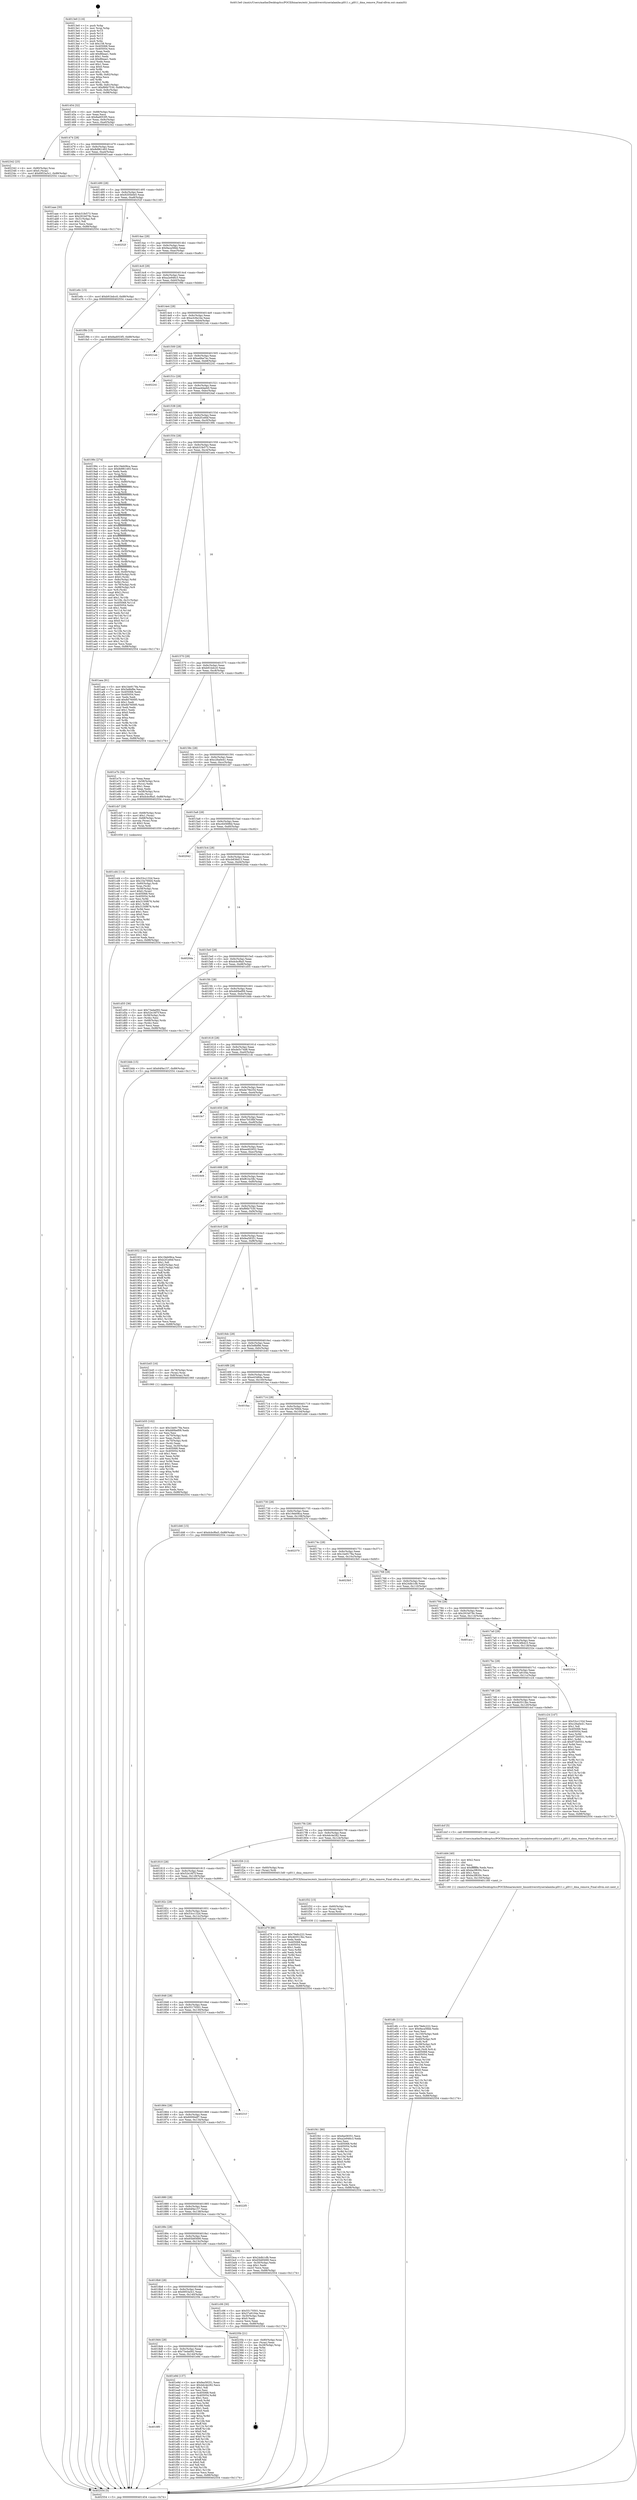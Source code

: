 digraph "0x4013e0" {
  label = "0x4013e0 (/mnt/c/Users/mathe/Desktop/tcc/POCII/binaries/extr_linuxdriversttyserialamba-pl011.c_pl011_dma_remove_Final-ollvm.out::main(0))"
  labelloc = "t"
  node[shape=record]

  Entry [label="",width=0.3,height=0.3,shape=circle,fillcolor=black,style=filled]
  "0x401454" [label="{
     0x401454 [32]\l
     | [instrs]\l
     &nbsp;&nbsp;0x401454 \<+6\>: mov -0x88(%rbp),%eax\l
     &nbsp;&nbsp;0x40145a \<+2\>: mov %eax,%ecx\l
     &nbsp;&nbsp;0x40145c \<+6\>: sub $0x8ad053f5,%ecx\l
     &nbsp;&nbsp;0x401462 \<+6\>: mov %eax,-0x9c(%rbp)\l
     &nbsp;&nbsp;0x401468 \<+6\>: mov %ecx,-0xa0(%rbp)\l
     &nbsp;&nbsp;0x40146e \<+6\>: je 0000000000402342 \<main+0xf62\>\l
  }"]
  "0x402342" [label="{
     0x402342 [25]\l
     | [instrs]\l
     &nbsp;&nbsp;0x402342 \<+4\>: mov -0x80(%rbp),%rax\l
     &nbsp;&nbsp;0x402346 \<+6\>: movl $0x0,(%rax)\l
     &nbsp;&nbsp;0x40234c \<+10\>: movl $0x6953a3c1,-0x88(%rbp)\l
     &nbsp;&nbsp;0x402356 \<+5\>: jmp 0000000000402554 \<main+0x1174\>\l
  }"]
  "0x401474" [label="{
     0x401474 [28]\l
     | [instrs]\l
     &nbsp;&nbsp;0x401474 \<+5\>: jmp 0000000000401479 \<main+0x99\>\l
     &nbsp;&nbsp;0x401479 \<+6\>: mov -0x9c(%rbp),%eax\l
     &nbsp;&nbsp;0x40147f \<+5\>: sub $0x8d961493,%eax\l
     &nbsp;&nbsp;0x401484 \<+6\>: mov %eax,-0xa4(%rbp)\l
     &nbsp;&nbsp;0x40148a \<+6\>: je 0000000000401aae \<main+0x6ce\>\l
  }"]
  Exit [label="",width=0.3,height=0.3,shape=circle,fillcolor=black,style=filled,peripheries=2]
  "0x401aae" [label="{
     0x401aae [30]\l
     | [instrs]\l
     &nbsp;&nbsp;0x401aae \<+5\>: mov $0xb31fe573,%eax\l
     &nbsp;&nbsp;0x401ab3 \<+5\>: mov $0x291b078c,%ecx\l
     &nbsp;&nbsp;0x401ab8 \<+3\>: mov -0x31(%rbp),%dl\l
     &nbsp;&nbsp;0x401abb \<+3\>: test $0x1,%dl\l
     &nbsp;&nbsp;0x401abe \<+3\>: cmovne %ecx,%eax\l
     &nbsp;&nbsp;0x401ac1 \<+6\>: mov %eax,-0x88(%rbp)\l
     &nbsp;&nbsp;0x401ac7 \<+5\>: jmp 0000000000402554 \<main+0x1174\>\l
  }"]
  "0x401490" [label="{
     0x401490 [28]\l
     | [instrs]\l
     &nbsp;&nbsp;0x401490 \<+5\>: jmp 0000000000401495 \<main+0xb5\>\l
     &nbsp;&nbsp;0x401495 \<+6\>: mov -0x9c(%rbp),%eax\l
     &nbsp;&nbsp;0x40149b \<+5\>: sub $0x9205b0e5,%eax\l
     &nbsp;&nbsp;0x4014a0 \<+6\>: mov %eax,-0xa8(%rbp)\l
     &nbsp;&nbsp;0x4014a6 \<+6\>: je 000000000040252f \<main+0x114f\>\l
  }"]
  "0x401f41" [label="{
     0x401f41 [90]\l
     | [instrs]\l
     &nbsp;&nbsp;0x401f41 \<+5\>: mov $0xfea58351,%ecx\l
     &nbsp;&nbsp;0x401f46 \<+5\>: mov $0xa2e946c3,%edx\l
     &nbsp;&nbsp;0x401f4b \<+2\>: xor %esi,%esi\l
     &nbsp;&nbsp;0x401f4d \<+8\>: mov 0x405068,%r8d\l
     &nbsp;&nbsp;0x401f55 \<+8\>: mov 0x405054,%r9d\l
     &nbsp;&nbsp;0x401f5d \<+3\>: sub $0x1,%esi\l
     &nbsp;&nbsp;0x401f60 \<+3\>: mov %r8d,%r10d\l
     &nbsp;&nbsp;0x401f63 \<+3\>: add %esi,%r10d\l
     &nbsp;&nbsp;0x401f66 \<+4\>: imul %r10d,%r8d\l
     &nbsp;&nbsp;0x401f6a \<+4\>: and $0x1,%r8d\l
     &nbsp;&nbsp;0x401f6e \<+4\>: cmp $0x0,%r8d\l
     &nbsp;&nbsp;0x401f72 \<+4\>: sete %r11b\l
     &nbsp;&nbsp;0x401f76 \<+4\>: cmp $0xa,%r9d\l
     &nbsp;&nbsp;0x401f7a \<+3\>: setl %bl\l
     &nbsp;&nbsp;0x401f7d \<+3\>: mov %r11b,%r14b\l
     &nbsp;&nbsp;0x401f80 \<+3\>: and %bl,%r14b\l
     &nbsp;&nbsp;0x401f83 \<+3\>: xor %bl,%r11b\l
     &nbsp;&nbsp;0x401f86 \<+3\>: or %r11b,%r14b\l
     &nbsp;&nbsp;0x401f89 \<+4\>: test $0x1,%r14b\l
     &nbsp;&nbsp;0x401f8d \<+3\>: cmovne %edx,%ecx\l
     &nbsp;&nbsp;0x401f90 \<+6\>: mov %ecx,-0x88(%rbp)\l
     &nbsp;&nbsp;0x401f96 \<+5\>: jmp 0000000000402554 \<main+0x1174\>\l
  }"]
  "0x40252f" [label="{
     0x40252f\l
  }", style=dashed]
  "0x4014ac" [label="{
     0x4014ac [28]\l
     | [instrs]\l
     &nbsp;&nbsp;0x4014ac \<+5\>: jmp 00000000004014b1 \<main+0xd1\>\l
     &nbsp;&nbsp;0x4014b1 \<+6\>: mov -0x9c(%rbp),%eax\l
     &nbsp;&nbsp;0x4014b7 \<+5\>: sub $0x9aca56bb,%eax\l
     &nbsp;&nbsp;0x4014bc \<+6\>: mov %eax,-0xac(%rbp)\l
     &nbsp;&nbsp;0x4014c2 \<+6\>: je 0000000000401e6c \<main+0xa8c\>\l
  }"]
  "0x401f32" [label="{
     0x401f32 [15]\l
     | [instrs]\l
     &nbsp;&nbsp;0x401f32 \<+4\>: mov -0x60(%rbp),%rax\l
     &nbsp;&nbsp;0x401f36 \<+3\>: mov (%rax),%rax\l
     &nbsp;&nbsp;0x401f39 \<+3\>: mov %rax,%rdi\l
     &nbsp;&nbsp;0x401f3c \<+5\>: call 0000000000401030 \<free@plt\>\l
     | [calls]\l
     &nbsp;&nbsp;0x401030 \{1\} (unknown)\l
  }"]
  "0x401e6c" [label="{
     0x401e6c [15]\l
     | [instrs]\l
     &nbsp;&nbsp;0x401e6c \<+10\>: movl $0xb91bdcc0,-0x88(%rbp)\l
     &nbsp;&nbsp;0x401e76 \<+5\>: jmp 0000000000402554 \<main+0x1174\>\l
  }"]
  "0x4014c8" [label="{
     0x4014c8 [28]\l
     | [instrs]\l
     &nbsp;&nbsp;0x4014c8 \<+5\>: jmp 00000000004014cd \<main+0xed\>\l
     &nbsp;&nbsp;0x4014cd \<+6\>: mov -0x9c(%rbp),%eax\l
     &nbsp;&nbsp;0x4014d3 \<+5\>: sub $0xa2e946c3,%eax\l
     &nbsp;&nbsp;0x4014d8 \<+6\>: mov %eax,-0xb0(%rbp)\l
     &nbsp;&nbsp;0x4014de \<+6\>: je 0000000000401f9b \<main+0xbbb\>\l
  }"]
  "0x4018f0" [label="{
     0x4018f0\l
  }", style=dashed]
  "0x401f9b" [label="{
     0x401f9b [15]\l
     | [instrs]\l
     &nbsp;&nbsp;0x401f9b \<+10\>: movl $0x8ad053f5,-0x88(%rbp)\l
     &nbsp;&nbsp;0x401fa5 \<+5\>: jmp 0000000000402554 \<main+0x1174\>\l
  }"]
  "0x4014e4" [label="{
     0x4014e4 [28]\l
     | [instrs]\l
     &nbsp;&nbsp;0x4014e4 \<+5\>: jmp 00000000004014e9 \<main+0x109\>\l
     &nbsp;&nbsp;0x4014e9 \<+6\>: mov -0x9c(%rbp),%eax\l
     &nbsp;&nbsp;0x4014ef \<+5\>: sub $0xa3c9a1be,%eax\l
     &nbsp;&nbsp;0x4014f4 \<+6\>: mov %eax,-0xb4(%rbp)\l
     &nbsp;&nbsp;0x4014fa \<+6\>: je 00000000004021eb \<main+0xe0b\>\l
  }"]
  "0x401e9d" [label="{
     0x401e9d [137]\l
     | [instrs]\l
     &nbsp;&nbsp;0x401e9d \<+5\>: mov $0xfea58351,%eax\l
     &nbsp;&nbsp;0x401ea2 \<+5\>: mov $0x4dc4e282,%ecx\l
     &nbsp;&nbsp;0x401ea7 \<+2\>: mov $0x1,%dl\l
     &nbsp;&nbsp;0x401ea9 \<+2\>: xor %esi,%esi\l
     &nbsp;&nbsp;0x401eab \<+7\>: mov 0x405068,%edi\l
     &nbsp;&nbsp;0x401eb2 \<+8\>: mov 0x405054,%r8d\l
     &nbsp;&nbsp;0x401eba \<+3\>: sub $0x1,%esi\l
     &nbsp;&nbsp;0x401ebd \<+3\>: mov %edi,%r9d\l
     &nbsp;&nbsp;0x401ec0 \<+3\>: add %esi,%r9d\l
     &nbsp;&nbsp;0x401ec3 \<+4\>: imul %r9d,%edi\l
     &nbsp;&nbsp;0x401ec7 \<+3\>: and $0x1,%edi\l
     &nbsp;&nbsp;0x401eca \<+3\>: cmp $0x0,%edi\l
     &nbsp;&nbsp;0x401ecd \<+4\>: sete %r10b\l
     &nbsp;&nbsp;0x401ed1 \<+4\>: cmp $0xa,%r8d\l
     &nbsp;&nbsp;0x401ed5 \<+4\>: setl %r11b\l
     &nbsp;&nbsp;0x401ed9 \<+3\>: mov %r10b,%bl\l
     &nbsp;&nbsp;0x401edc \<+3\>: xor $0xff,%bl\l
     &nbsp;&nbsp;0x401edf \<+3\>: mov %r11b,%r14b\l
     &nbsp;&nbsp;0x401ee2 \<+4\>: xor $0xff,%r14b\l
     &nbsp;&nbsp;0x401ee6 \<+3\>: xor $0x0,%dl\l
     &nbsp;&nbsp;0x401ee9 \<+3\>: mov %bl,%r15b\l
     &nbsp;&nbsp;0x401eec \<+4\>: and $0x0,%r15b\l
     &nbsp;&nbsp;0x401ef0 \<+3\>: and %dl,%r10b\l
     &nbsp;&nbsp;0x401ef3 \<+3\>: mov %r14b,%r12b\l
     &nbsp;&nbsp;0x401ef6 \<+4\>: and $0x0,%r12b\l
     &nbsp;&nbsp;0x401efa \<+3\>: and %dl,%r11b\l
     &nbsp;&nbsp;0x401efd \<+3\>: or %r10b,%r15b\l
     &nbsp;&nbsp;0x401f00 \<+3\>: or %r11b,%r12b\l
     &nbsp;&nbsp;0x401f03 \<+3\>: xor %r12b,%r15b\l
     &nbsp;&nbsp;0x401f06 \<+3\>: or %r14b,%bl\l
     &nbsp;&nbsp;0x401f09 \<+3\>: xor $0xff,%bl\l
     &nbsp;&nbsp;0x401f0c \<+3\>: or $0x0,%dl\l
     &nbsp;&nbsp;0x401f0f \<+2\>: and %dl,%bl\l
     &nbsp;&nbsp;0x401f11 \<+3\>: or %bl,%r15b\l
     &nbsp;&nbsp;0x401f14 \<+4\>: test $0x1,%r15b\l
     &nbsp;&nbsp;0x401f18 \<+3\>: cmovne %ecx,%eax\l
     &nbsp;&nbsp;0x401f1b \<+6\>: mov %eax,-0x88(%rbp)\l
     &nbsp;&nbsp;0x401f21 \<+5\>: jmp 0000000000402554 \<main+0x1174\>\l
  }"]
  "0x4021eb" [label="{
     0x4021eb\l
  }", style=dashed]
  "0x401500" [label="{
     0x401500 [28]\l
     | [instrs]\l
     &nbsp;&nbsp;0x401500 \<+5\>: jmp 0000000000401505 \<main+0x125\>\l
     &nbsp;&nbsp;0x401505 \<+6\>: mov -0x9c(%rbp),%eax\l
     &nbsp;&nbsp;0x40150b \<+5\>: sub $0xa4fee7ec,%eax\l
     &nbsp;&nbsp;0x401510 \<+6\>: mov %eax,-0xb8(%rbp)\l
     &nbsp;&nbsp;0x401516 \<+6\>: je 0000000000402241 \<main+0xe61\>\l
  }"]
  "0x4018d4" [label="{
     0x4018d4 [28]\l
     | [instrs]\l
     &nbsp;&nbsp;0x4018d4 \<+5\>: jmp 00000000004018d9 \<main+0x4f9\>\l
     &nbsp;&nbsp;0x4018d9 \<+6\>: mov -0x9c(%rbp),%eax\l
     &nbsp;&nbsp;0x4018df \<+5\>: sub $0x73eda092,%eax\l
     &nbsp;&nbsp;0x4018e4 \<+6\>: mov %eax,-0x144(%rbp)\l
     &nbsp;&nbsp;0x4018ea \<+6\>: je 0000000000401e9d \<main+0xabd\>\l
  }"]
  "0x402241" [label="{
     0x402241\l
  }", style=dashed]
  "0x40151c" [label="{
     0x40151c [28]\l
     | [instrs]\l
     &nbsp;&nbsp;0x40151c \<+5\>: jmp 0000000000401521 \<main+0x141\>\l
     &nbsp;&nbsp;0x401521 \<+6\>: mov -0x9c(%rbp),%eax\l
     &nbsp;&nbsp;0x401527 \<+5\>: sub $0xaa4daeb0,%eax\l
     &nbsp;&nbsp;0x40152c \<+6\>: mov %eax,-0xbc(%rbp)\l
     &nbsp;&nbsp;0x401532 \<+6\>: je 00000000004024af \<main+0x10cf\>\l
  }"]
  "0x40235b" [label="{
     0x40235b [21]\l
     | [instrs]\l
     &nbsp;&nbsp;0x40235b \<+4\>: mov -0x80(%rbp),%rax\l
     &nbsp;&nbsp;0x40235f \<+2\>: mov (%rax),%eax\l
     &nbsp;&nbsp;0x402361 \<+4\>: lea -0x28(%rbp),%rsp\l
     &nbsp;&nbsp;0x402365 \<+1\>: pop %rbx\l
     &nbsp;&nbsp;0x402366 \<+2\>: pop %r12\l
     &nbsp;&nbsp;0x402368 \<+2\>: pop %r13\l
     &nbsp;&nbsp;0x40236a \<+2\>: pop %r14\l
     &nbsp;&nbsp;0x40236c \<+2\>: pop %r15\l
     &nbsp;&nbsp;0x40236e \<+1\>: pop %rbp\l
     &nbsp;&nbsp;0x40236f \<+1\>: ret\l
  }"]
  "0x4024af" [label="{
     0x4024af\l
  }", style=dashed]
  "0x401538" [label="{
     0x401538 [28]\l
     | [instrs]\l
     &nbsp;&nbsp;0x401538 \<+5\>: jmp 000000000040153d \<main+0x15d\>\l
     &nbsp;&nbsp;0x40153d \<+6\>: mov -0x9c(%rbp),%eax\l
     &nbsp;&nbsp;0x401543 \<+5\>: sub $0xb2f1e84f,%eax\l
     &nbsp;&nbsp;0x401548 \<+6\>: mov %eax,-0xc0(%rbp)\l
     &nbsp;&nbsp;0x40154e \<+6\>: je 000000000040199c \<main+0x5bc\>\l
  }"]
  "0x401dfc" [label="{
     0x401dfc [112]\l
     | [instrs]\l
     &nbsp;&nbsp;0x401dfc \<+5\>: mov $0x79e6c222,%ecx\l
     &nbsp;&nbsp;0x401e01 \<+5\>: mov $0x9aca56bb,%edx\l
     &nbsp;&nbsp;0x401e06 \<+2\>: xor %esi,%esi\l
     &nbsp;&nbsp;0x401e08 \<+6\>: mov -0x150(%rbp),%edi\l
     &nbsp;&nbsp;0x401e0e \<+3\>: imul %eax,%edi\l
     &nbsp;&nbsp;0x401e11 \<+4\>: mov -0x60(%rbp),%r8\l
     &nbsp;&nbsp;0x401e15 \<+3\>: mov (%r8),%r8\l
     &nbsp;&nbsp;0x401e18 \<+4\>: mov -0x58(%rbp),%r9\l
     &nbsp;&nbsp;0x401e1c \<+3\>: movslq (%r9),%r9\l
     &nbsp;&nbsp;0x401e1f \<+4\>: mov %edi,(%r8,%r9,4)\l
     &nbsp;&nbsp;0x401e23 \<+7\>: mov 0x405068,%eax\l
     &nbsp;&nbsp;0x401e2a \<+7\>: mov 0x405054,%edi\l
     &nbsp;&nbsp;0x401e31 \<+3\>: sub $0x1,%esi\l
     &nbsp;&nbsp;0x401e34 \<+3\>: mov %eax,%r10d\l
     &nbsp;&nbsp;0x401e37 \<+3\>: add %esi,%r10d\l
     &nbsp;&nbsp;0x401e3a \<+4\>: imul %r10d,%eax\l
     &nbsp;&nbsp;0x401e3e \<+3\>: and $0x1,%eax\l
     &nbsp;&nbsp;0x401e41 \<+3\>: cmp $0x0,%eax\l
     &nbsp;&nbsp;0x401e44 \<+4\>: sete %r11b\l
     &nbsp;&nbsp;0x401e48 \<+3\>: cmp $0xa,%edi\l
     &nbsp;&nbsp;0x401e4b \<+3\>: setl %bl\l
     &nbsp;&nbsp;0x401e4e \<+3\>: mov %r11b,%r14b\l
     &nbsp;&nbsp;0x401e51 \<+3\>: and %bl,%r14b\l
     &nbsp;&nbsp;0x401e54 \<+3\>: xor %bl,%r11b\l
     &nbsp;&nbsp;0x401e57 \<+3\>: or %r11b,%r14b\l
     &nbsp;&nbsp;0x401e5a \<+4\>: test $0x1,%r14b\l
     &nbsp;&nbsp;0x401e5e \<+3\>: cmovne %edx,%ecx\l
     &nbsp;&nbsp;0x401e61 \<+6\>: mov %ecx,-0x88(%rbp)\l
     &nbsp;&nbsp;0x401e67 \<+5\>: jmp 0000000000402554 \<main+0x1174\>\l
  }"]
  "0x40199c" [label="{
     0x40199c [274]\l
     | [instrs]\l
     &nbsp;&nbsp;0x40199c \<+5\>: mov $0x19eb08ca,%eax\l
     &nbsp;&nbsp;0x4019a1 \<+5\>: mov $0x8d961493,%ecx\l
     &nbsp;&nbsp;0x4019a6 \<+2\>: xor %edx,%edx\l
     &nbsp;&nbsp;0x4019a8 \<+3\>: mov %rsp,%rsi\l
     &nbsp;&nbsp;0x4019ab \<+4\>: add $0xfffffffffffffff0,%rsi\l
     &nbsp;&nbsp;0x4019af \<+3\>: mov %rsi,%rsp\l
     &nbsp;&nbsp;0x4019b2 \<+4\>: mov %rsi,-0x80(%rbp)\l
     &nbsp;&nbsp;0x4019b6 \<+3\>: mov %rsp,%rsi\l
     &nbsp;&nbsp;0x4019b9 \<+4\>: add $0xfffffffffffffff0,%rsi\l
     &nbsp;&nbsp;0x4019bd \<+3\>: mov %rsi,%rsp\l
     &nbsp;&nbsp;0x4019c0 \<+3\>: mov %rsp,%rdi\l
     &nbsp;&nbsp;0x4019c3 \<+4\>: add $0xfffffffffffffff0,%rdi\l
     &nbsp;&nbsp;0x4019c7 \<+3\>: mov %rdi,%rsp\l
     &nbsp;&nbsp;0x4019ca \<+4\>: mov %rdi,-0x78(%rbp)\l
     &nbsp;&nbsp;0x4019ce \<+3\>: mov %rsp,%rdi\l
     &nbsp;&nbsp;0x4019d1 \<+4\>: add $0xfffffffffffffff0,%rdi\l
     &nbsp;&nbsp;0x4019d5 \<+3\>: mov %rdi,%rsp\l
     &nbsp;&nbsp;0x4019d8 \<+4\>: mov %rdi,-0x70(%rbp)\l
     &nbsp;&nbsp;0x4019dc \<+3\>: mov %rsp,%rdi\l
     &nbsp;&nbsp;0x4019df \<+4\>: add $0xfffffffffffffff0,%rdi\l
     &nbsp;&nbsp;0x4019e3 \<+3\>: mov %rdi,%rsp\l
     &nbsp;&nbsp;0x4019e6 \<+4\>: mov %rdi,-0x68(%rbp)\l
     &nbsp;&nbsp;0x4019ea \<+3\>: mov %rsp,%rdi\l
     &nbsp;&nbsp;0x4019ed \<+4\>: add $0xfffffffffffffff0,%rdi\l
     &nbsp;&nbsp;0x4019f1 \<+3\>: mov %rdi,%rsp\l
     &nbsp;&nbsp;0x4019f4 \<+4\>: mov %rdi,-0x60(%rbp)\l
     &nbsp;&nbsp;0x4019f8 \<+3\>: mov %rsp,%rdi\l
     &nbsp;&nbsp;0x4019fb \<+4\>: add $0xfffffffffffffff0,%rdi\l
     &nbsp;&nbsp;0x4019ff \<+3\>: mov %rdi,%rsp\l
     &nbsp;&nbsp;0x401a02 \<+4\>: mov %rdi,-0x58(%rbp)\l
     &nbsp;&nbsp;0x401a06 \<+3\>: mov %rsp,%rdi\l
     &nbsp;&nbsp;0x401a09 \<+4\>: add $0xfffffffffffffff0,%rdi\l
     &nbsp;&nbsp;0x401a0d \<+3\>: mov %rdi,%rsp\l
     &nbsp;&nbsp;0x401a10 \<+4\>: mov %rdi,-0x50(%rbp)\l
     &nbsp;&nbsp;0x401a14 \<+3\>: mov %rsp,%rdi\l
     &nbsp;&nbsp;0x401a17 \<+4\>: add $0xfffffffffffffff0,%rdi\l
     &nbsp;&nbsp;0x401a1b \<+3\>: mov %rdi,%rsp\l
     &nbsp;&nbsp;0x401a1e \<+4\>: mov %rdi,-0x48(%rbp)\l
     &nbsp;&nbsp;0x401a22 \<+3\>: mov %rsp,%rdi\l
     &nbsp;&nbsp;0x401a25 \<+4\>: add $0xfffffffffffffff0,%rdi\l
     &nbsp;&nbsp;0x401a29 \<+3\>: mov %rdi,%rsp\l
     &nbsp;&nbsp;0x401a2c \<+4\>: mov %rdi,-0x40(%rbp)\l
     &nbsp;&nbsp;0x401a30 \<+4\>: mov -0x80(%rbp),%rdi\l
     &nbsp;&nbsp;0x401a34 \<+6\>: movl $0x0,(%rdi)\l
     &nbsp;&nbsp;0x401a3a \<+7\>: mov -0x8c(%rbp),%r8d\l
     &nbsp;&nbsp;0x401a41 \<+3\>: mov %r8d,(%rsi)\l
     &nbsp;&nbsp;0x401a44 \<+4\>: mov -0x78(%rbp),%rdi\l
     &nbsp;&nbsp;0x401a48 \<+7\>: mov -0x98(%rbp),%r9\l
     &nbsp;&nbsp;0x401a4f \<+3\>: mov %r9,(%rdi)\l
     &nbsp;&nbsp;0x401a52 \<+3\>: cmpl $0x2,(%rsi)\l
     &nbsp;&nbsp;0x401a55 \<+4\>: setne %r10b\l
     &nbsp;&nbsp;0x401a59 \<+4\>: and $0x1,%r10b\l
     &nbsp;&nbsp;0x401a5d \<+4\>: mov %r10b,-0x31(%rbp)\l
     &nbsp;&nbsp;0x401a61 \<+8\>: mov 0x405068,%r11d\l
     &nbsp;&nbsp;0x401a69 \<+7\>: mov 0x405054,%ebx\l
     &nbsp;&nbsp;0x401a70 \<+3\>: sub $0x1,%edx\l
     &nbsp;&nbsp;0x401a73 \<+3\>: mov %r11d,%r14d\l
     &nbsp;&nbsp;0x401a76 \<+3\>: add %edx,%r14d\l
     &nbsp;&nbsp;0x401a79 \<+4\>: imul %r14d,%r11d\l
     &nbsp;&nbsp;0x401a7d \<+4\>: and $0x1,%r11d\l
     &nbsp;&nbsp;0x401a81 \<+4\>: cmp $0x0,%r11d\l
     &nbsp;&nbsp;0x401a85 \<+4\>: sete %r10b\l
     &nbsp;&nbsp;0x401a89 \<+3\>: cmp $0xa,%ebx\l
     &nbsp;&nbsp;0x401a8c \<+4\>: setl %r15b\l
     &nbsp;&nbsp;0x401a90 \<+3\>: mov %r10b,%r12b\l
     &nbsp;&nbsp;0x401a93 \<+3\>: and %r15b,%r12b\l
     &nbsp;&nbsp;0x401a96 \<+3\>: xor %r15b,%r10b\l
     &nbsp;&nbsp;0x401a99 \<+3\>: or %r10b,%r12b\l
     &nbsp;&nbsp;0x401a9c \<+4\>: test $0x1,%r12b\l
     &nbsp;&nbsp;0x401aa0 \<+3\>: cmovne %ecx,%eax\l
     &nbsp;&nbsp;0x401aa3 \<+6\>: mov %eax,-0x88(%rbp)\l
     &nbsp;&nbsp;0x401aa9 \<+5\>: jmp 0000000000402554 \<main+0x1174\>\l
  }"]
  "0x401554" [label="{
     0x401554 [28]\l
     | [instrs]\l
     &nbsp;&nbsp;0x401554 \<+5\>: jmp 0000000000401559 \<main+0x179\>\l
     &nbsp;&nbsp;0x401559 \<+6\>: mov -0x9c(%rbp),%eax\l
     &nbsp;&nbsp;0x40155f \<+5\>: sub $0xb31fe573,%eax\l
     &nbsp;&nbsp;0x401564 \<+6\>: mov %eax,-0xc4(%rbp)\l
     &nbsp;&nbsp;0x40156a \<+6\>: je 0000000000401aea \<main+0x70a\>\l
  }"]
  "0x401dd4" [label="{
     0x401dd4 [40]\l
     | [instrs]\l
     &nbsp;&nbsp;0x401dd4 \<+5\>: mov $0x2,%ecx\l
     &nbsp;&nbsp;0x401dd9 \<+1\>: cltd\l
     &nbsp;&nbsp;0x401dda \<+2\>: idiv %ecx\l
     &nbsp;&nbsp;0x401ddc \<+6\>: imul $0xfffffffe,%edx,%ecx\l
     &nbsp;&nbsp;0x401de2 \<+6\>: add $0xba3f830c,%ecx\l
     &nbsp;&nbsp;0x401de8 \<+3\>: add $0x1,%ecx\l
     &nbsp;&nbsp;0x401deb \<+6\>: sub $0xba3f830c,%ecx\l
     &nbsp;&nbsp;0x401df1 \<+6\>: mov %ecx,-0x150(%rbp)\l
     &nbsp;&nbsp;0x401df7 \<+5\>: call 0000000000401160 \<next_i\>\l
     | [calls]\l
     &nbsp;&nbsp;0x401160 \{1\} (/mnt/c/Users/mathe/Desktop/tcc/POCII/binaries/extr_linuxdriversttyserialamba-pl011.c_pl011_dma_remove_Final-ollvm.out::next_i)\l
  }"]
  "0x401aea" [label="{
     0x401aea [91]\l
     | [instrs]\l
     &nbsp;&nbsp;0x401aea \<+5\>: mov $0x1be9178a,%eax\l
     &nbsp;&nbsp;0x401aef \<+5\>: mov $0x5e8bf9e,%ecx\l
     &nbsp;&nbsp;0x401af4 \<+7\>: mov 0x405068,%edx\l
     &nbsp;&nbsp;0x401afb \<+7\>: mov 0x405054,%esi\l
     &nbsp;&nbsp;0x401b02 \<+2\>: mov %edx,%edi\l
     &nbsp;&nbsp;0x401b04 \<+6\>: add $0x8d7600f5,%edi\l
     &nbsp;&nbsp;0x401b0a \<+3\>: sub $0x1,%edi\l
     &nbsp;&nbsp;0x401b0d \<+6\>: sub $0x8d7600f5,%edi\l
     &nbsp;&nbsp;0x401b13 \<+3\>: imul %edi,%edx\l
     &nbsp;&nbsp;0x401b16 \<+3\>: and $0x1,%edx\l
     &nbsp;&nbsp;0x401b19 \<+3\>: cmp $0x0,%edx\l
     &nbsp;&nbsp;0x401b1c \<+4\>: sete %r8b\l
     &nbsp;&nbsp;0x401b20 \<+3\>: cmp $0xa,%esi\l
     &nbsp;&nbsp;0x401b23 \<+4\>: setl %r9b\l
     &nbsp;&nbsp;0x401b27 \<+3\>: mov %r8b,%r10b\l
     &nbsp;&nbsp;0x401b2a \<+3\>: and %r9b,%r10b\l
     &nbsp;&nbsp;0x401b2d \<+3\>: xor %r9b,%r8b\l
     &nbsp;&nbsp;0x401b30 \<+3\>: or %r8b,%r10b\l
     &nbsp;&nbsp;0x401b33 \<+4\>: test $0x1,%r10b\l
     &nbsp;&nbsp;0x401b37 \<+3\>: cmovne %ecx,%eax\l
     &nbsp;&nbsp;0x401b3a \<+6\>: mov %eax,-0x88(%rbp)\l
     &nbsp;&nbsp;0x401b40 \<+5\>: jmp 0000000000402554 \<main+0x1174\>\l
  }"]
  "0x401570" [label="{
     0x401570 [28]\l
     | [instrs]\l
     &nbsp;&nbsp;0x401570 \<+5\>: jmp 0000000000401575 \<main+0x195\>\l
     &nbsp;&nbsp;0x401575 \<+6\>: mov -0x9c(%rbp),%eax\l
     &nbsp;&nbsp;0x40157b \<+5\>: sub $0xb91bdcc0,%eax\l
     &nbsp;&nbsp;0x401580 \<+6\>: mov %eax,-0xc8(%rbp)\l
     &nbsp;&nbsp;0x401586 \<+6\>: je 0000000000401e7b \<main+0xa9b\>\l
  }"]
  "0x401cd4" [label="{
     0x401cd4 [114]\l
     | [instrs]\l
     &nbsp;&nbsp;0x401cd4 \<+5\>: mov $0x53cc132d,%ecx\l
     &nbsp;&nbsp;0x401cd9 \<+5\>: mov $0x10a769d4,%edx\l
     &nbsp;&nbsp;0x401cde \<+4\>: mov -0x60(%rbp),%rdi\l
     &nbsp;&nbsp;0x401ce2 \<+3\>: mov %rax,(%rdi)\l
     &nbsp;&nbsp;0x401ce5 \<+4\>: mov -0x58(%rbp),%rax\l
     &nbsp;&nbsp;0x401ce9 \<+6\>: movl $0x0,(%rax)\l
     &nbsp;&nbsp;0x401cef \<+7\>: mov 0x405068,%esi\l
     &nbsp;&nbsp;0x401cf6 \<+8\>: mov 0x405054,%r8d\l
     &nbsp;&nbsp;0x401cfe \<+3\>: mov %esi,%r9d\l
     &nbsp;&nbsp;0x401d01 \<+7\>: add $0x3150f676,%r9d\l
     &nbsp;&nbsp;0x401d08 \<+4\>: sub $0x1,%r9d\l
     &nbsp;&nbsp;0x401d0c \<+7\>: sub $0x3150f676,%r9d\l
     &nbsp;&nbsp;0x401d13 \<+4\>: imul %r9d,%esi\l
     &nbsp;&nbsp;0x401d17 \<+3\>: and $0x1,%esi\l
     &nbsp;&nbsp;0x401d1a \<+3\>: cmp $0x0,%esi\l
     &nbsp;&nbsp;0x401d1d \<+4\>: sete %r10b\l
     &nbsp;&nbsp;0x401d21 \<+4\>: cmp $0xa,%r8d\l
     &nbsp;&nbsp;0x401d25 \<+4\>: setl %r11b\l
     &nbsp;&nbsp;0x401d29 \<+3\>: mov %r10b,%bl\l
     &nbsp;&nbsp;0x401d2c \<+3\>: and %r11b,%bl\l
     &nbsp;&nbsp;0x401d2f \<+3\>: xor %r11b,%r10b\l
     &nbsp;&nbsp;0x401d32 \<+3\>: or %r10b,%bl\l
     &nbsp;&nbsp;0x401d35 \<+3\>: test $0x1,%bl\l
     &nbsp;&nbsp;0x401d38 \<+3\>: cmovne %edx,%ecx\l
     &nbsp;&nbsp;0x401d3b \<+6\>: mov %ecx,-0x88(%rbp)\l
     &nbsp;&nbsp;0x401d41 \<+5\>: jmp 0000000000402554 \<main+0x1174\>\l
  }"]
  "0x401e7b" [label="{
     0x401e7b [34]\l
     | [instrs]\l
     &nbsp;&nbsp;0x401e7b \<+2\>: xor %eax,%eax\l
     &nbsp;&nbsp;0x401e7d \<+4\>: mov -0x58(%rbp),%rcx\l
     &nbsp;&nbsp;0x401e81 \<+2\>: mov (%rcx),%edx\l
     &nbsp;&nbsp;0x401e83 \<+3\>: sub $0x1,%eax\l
     &nbsp;&nbsp;0x401e86 \<+2\>: sub %eax,%edx\l
     &nbsp;&nbsp;0x401e88 \<+4\>: mov -0x58(%rbp),%rcx\l
     &nbsp;&nbsp;0x401e8c \<+2\>: mov %edx,(%rcx)\l
     &nbsp;&nbsp;0x401e8e \<+10\>: movl $0xdcbcf6a5,-0x88(%rbp)\l
     &nbsp;&nbsp;0x401e98 \<+5\>: jmp 0000000000402554 \<main+0x1174\>\l
  }"]
  "0x40158c" [label="{
     0x40158c [28]\l
     | [instrs]\l
     &nbsp;&nbsp;0x40158c \<+5\>: jmp 0000000000401591 \<main+0x1b1\>\l
     &nbsp;&nbsp;0x401591 \<+6\>: mov -0x9c(%rbp),%eax\l
     &nbsp;&nbsp;0x401597 \<+5\>: sub $0xc26a0e41,%eax\l
     &nbsp;&nbsp;0x40159c \<+6\>: mov %eax,-0xcc(%rbp)\l
     &nbsp;&nbsp;0x4015a2 \<+6\>: je 0000000000401cb7 \<main+0x8d7\>\l
  }"]
  "0x4018b8" [label="{
     0x4018b8 [28]\l
     | [instrs]\l
     &nbsp;&nbsp;0x4018b8 \<+5\>: jmp 00000000004018bd \<main+0x4dd\>\l
     &nbsp;&nbsp;0x4018bd \<+6\>: mov -0x9c(%rbp),%eax\l
     &nbsp;&nbsp;0x4018c3 \<+5\>: sub $0x6953a3c1,%eax\l
     &nbsp;&nbsp;0x4018c8 \<+6\>: mov %eax,-0x140(%rbp)\l
     &nbsp;&nbsp;0x4018ce \<+6\>: je 000000000040235b \<main+0xf7b\>\l
  }"]
  "0x401cb7" [label="{
     0x401cb7 [29]\l
     | [instrs]\l
     &nbsp;&nbsp;0x401cb7 \<+4\>: mov -0x68(%rbp),%rax\l
     &nbsp;&nbsp;0x401cbb \<+6\>: movl $0x1,(%rax)\l
     &nbsp;&nbsp;0x401cc1 \<+4\>: mov -0x68(%rbp),%rax\l
     &nbsp;&nbsp;0x401cc5 \<+3\>: movslq (%rax),%rax\l
     &nbsp;&nbsp;0x401cc8 \<+4\>: shl $0x2,%rax\l
     &nbsp;&nbsp;0x401ccc \<+3\>: mov %rax,%rdi\l
     &nbsp;&nbsp;0x401ccf \<+5\>: call 0000000000401050 \<malloc@plt\>\l
     | [calls]\l
     &nbsp;&nbsp;0x401050 \{1\} (unknown)\l
  }"]
  "0x4015a8" [label="{
     0x4015a8 [28]\l
     | [instrs]\l
     &nbsp;&nbsp;0x4015a8 \<+5\>: jmp 00000000004015ad \<main+0x1cd\>\l
     &nbsp;&nbsp;0x4015ad \<+6\>: mov -0x9c(%rbp),%eax\l
     &nbsp;&nbsp;0x4015b3 \<+5\>: sub $0xc645696d,%eax\l
     &nbsp;&nbsp;0x4015b8 \<+6\>: mov %eax,-0xd0(%rbp)\l
     &nbsp;&nbsp;0x4015be \<+6\>: je 0000000000402042 \<main+0xc62\>\l
  }"]
  "0x401c06" [label="{
     0x401c06 [30]\l
     | [instrs]\l
     &nbsp;&nbsp;0x401c06 \<+5\>: mov $0x55170501,%eax\l
     &nbsp;&nbsp;0x401c0b \<+5\>: mov $0x37a9104a,%ecx\l
     &nbsp;&nbsp;0x401c10 \<+3\>: mov -0x30(%rbp),%edx\l
     &nbsp;&nbsp;0x401c13 \<+3\>: cmp $0x0,%edx\l
     &nbsp;&nbsp;0x401c16 \<+3\>: cmove %ecx,%eax\l
     &nbsp;&nbsp;0x401c19 \<+6\>: mov %eax,-0x88(%rbp)\l
     &nbsp;&nbsp;0x401c1f \<+5\>: jmp 0000000000402554 \<main+0x1174\>\l
  }"]
  "0x402042" [label="{
     0x402042\l
  }", style=dashed]
  "0x4015c4" [label="{
     0x4015c4 [28]\l
     | [instrs]\l
     &nbsp;&nbsp;0x4015c4 \<+5\>: jmp 00000000004015c9 \<main+0x1e9\>\l
     &nbsp;&nbsp;0x4015c9 \<+6\>: mov -0x9c(%rbp),%eax\l
     &nbsp;&nbsp;0x4015cf \<+5\>: sub $0xcb636d13,%eax\l
     &nbsp;&nbsp;0x4015d4 \<+6\>: mov %eax,-0xd4(%rbp)\l
     &nbsp;&nbsp;0x4015da \<+6\>: je 00000000004020da \<main+0xcfa\>\l
  }"]
  "0x40189c" [label="{
     0x40189c [28]\l
     | [instrs]\l
     &nbsp;&nbsp;0x40189c \<+5\>: jmp 00000000004018a1 \<main+0x4c1\>\l
     &nbsp;&nbsp;0x4018a1 \<+6\>: mov -0x9c(%rbp),%eax\l
     &nbsp;&nbsp;0x4018a7 \<+5\>: sub $0x65b85690,%eax\l
     &nbsp;&nbsp;0x4018ac \<+6\>: mov %eax,-0x13c(%rbp)\l
     &nbsp;&nbsp;0x4018b2 \<+6\>: je 0000000000401c06 \<main+0x826\>\l
  }"]
  "0x4020da" [label="{
     0x4020da\l
  }", style=dashed]
  "0x4015e0" [label="{
     0x4015e0 [28]\l
     | [instrs]\l
     &nbsp;&nbsp;0x4015e0 \<+5\>: jmp 00000000004015e5 \<main+0x205\>\l
     &nbsp;&nbsp;0x4015e5 \<+6\>: mov -0x9c(%rbp),%eax\l
     &nbsp;&nbsp;0x4015eb \<+5\>: sub $0xdcbcf6a5,%eax\l
     &nbsp;&nbsp;0x4015f0 \<+6\>: mov %eax,-0xd8(%rbp)\l
     &nbsp;&nbsp;0x4015f6 \<+6\>: je 0000000000401d55 \<main+0x975\>\l
  }"]
  "0x401bca" [label="{
     0x401bca [30]\l
     | [instrs]\l
     &nbsp;&nbsp;0x401bca \<+5\>: mov $0x24db1cfb,%eax\l
     &nbsp;&nbsp;0x401bcf \<+5\>: mov $0x65b85690,%ecx\l
     &nbsp;&nbsp;0x401bd4 \<+3\>: mov -0x30(%rbp),%edx\l
     &nbsp;&nbsp;0x401bd7 \<+3\>: cmp $0x1,%edx\l
     &nbsp;&nbsp;0x401bda \<+3\>: cmovl %ecx,%eax\l
     &nbsp;&nbsp;0x401bdd \<+6\>: mov %eax,-0x88(%rbp)\l
     &nbsp;&nbsp;0x401be3 \<+5\>: jmp 0000000000402554 \<main+0x1174\>\l
  }"]
  "0x401d55" [label="{
     0x401d55 [36]\l
     | [instrs]\l
     &nbsp;&nbsp;0x401d55 \<+5\>: mov $0x73eda092,%eax\l
     &nbsp;&nbsp;0x401d5a \<+5\>: mov $0x52e16f7f,%ecx\l
     &nbsp;&nbsp;0x401d5f \<+4\>: mov -0x58(%rbp),%rdx\l
     &nbsp;&nbsp;0x401d63 \<+2\>: mov (%rdx),%esi\l
     &nbsp;&nbsp;0x401d65 \<+4\>: mov -0x68(%rbp),%rdx\l
     &nbsp;&nbsp;0x401d69 \<+2\>: cmp (%rdx),%esi\l
     &nbsp;&nbsp;0x401d6b \<+3\>: cmovl %ecx,%eax\l
     &nbsp;&nbsp;0x401d6e \<+6\>: mov %eax,-0x88(%rbp)\l
     &nbsp;&nbsp;0x401d74 \<+5\>: jmp 0000000000402554 \<main+0x1174\>\l
  }"]
  "0x4015fc" [label="{
     0x4015fc [28]\l
     | [instrs]\l
     &nbsp;&nbsp;0x4015fc \<+5\>: jmp 0000000000401601 \<main+0x221\>\l
     &nbsp;&nbsp;0x401601 \<+6\>: mov -0x9c(%rbp),%eax\l
     &nbsp;&nbsp;0x401607 \<+5\>: sub $0xdd0bef09,%eax\l
     &nbsp;&nbsp;0x40160c \<+6\>: mov %eax,-0xdc(%rbp)\l
     &nbsp;&nbsp;0x401612 \<+6\>: je 0000000000401bbb \<main+0x7db\>\l
  }"]
  "0x401880" [label="{
     0x401880 [28]\l
     | [instrs]\l
     &nbsp;&nbsp;0x401880 \<+5\>: jmp 0000000000401885 \<main+0x4a5\>\l
     &nbsp;&nbsp;0x401885 \<+6\>: mov -0x9c(%rbp),%eax\l
     &nbsp;&nbsp;0x40188b \<+5\>: sub $0x64f4e157,%eax\l
     &nbsp;&nbsp;0x401890 \<+6\>: mov %eax,-0x138(%rbp)\l
     &nbsp;&nbsp;0x401896 \<+6\>: je 0000000000401bca \<main+0x7ea\>\l
  }"]
  "0x401bbb" [label="{
     0x401bbb [15]\l
     | [instrs]\l
     &nbsp;&nbsp;0x401bbb \<+10\>: movl $0x64f4e157,-0x88(%rbp)\l
     &nbsp;&nbsp;0x401bc5 \<+5\>: jmp 0000000000402554 \<main+0x1174\>\l
  }"]
  "0x401618" [label="{
     0x401618 [28]\l
     | [instrs]\l
     &nbsp;&nbsp;0x401618 \<+5\>: jmp 000000000040161d \<main+0x23d\>\l
     &nbsp;&nbsp;0x40161d \<+6\>: mov -0x9c(%rbp),%eax\l
     &nbsp;&nbsp;0x401623 \<+5\>: sub $0xde5c74d8,%eax\l
     &nbsp;&nbsp;0x401628 \<+6\>: mov %eax,-0xe0(%rbp)\l
     &nbsp;&nbsp;0x40162e \<+6\>: je 00000000004021dc \<main+0xdfc\>\l
  }"]
  "0x4022f5" [label="{
     0x4022f5\l
  }", style=dashed]
  "0x4021dc" [label="{
     0x4021dc\l
  }", style=dashed]
  "0x401634" [label="{
     0x401634 [28]\l
     | [instrs]\l
     &nbsp;&nbsp;0x401634 \<+5\>: jmp 0000000000401639 \<main+0x259\>\l
     &nbsp;&nbsp;0x401639 \<+6\>: mov -0x9c(%rbp),%eax\l
     &nbsp;&nbsp;0x40163f \<+5\>: sub $0xde79e254,%eax\l
     &nbsp;&nbsp;0x401644 \<+6\>: mov %eax,-0xe4(%rbp)\l
     &nbsp;&nbsp;0x40164a \<+6\>: je 0000000000401fe7 \<main+0xc07\>\l
  }"]
  "0x401864" [label="{
     0x401864 [28]\l
     | [instrs]\l
     &nbsp;&nbsp;0x401864 \<+5\>: jmp 0000000000401869 \<main+0x489\>\l
     &nbsp;&nbsp;0x401869 \<+6\>: mov -0x9c(%rbp),%eax\l
     &nbsp;&nbsp;0x40186f \<+5\>: sub $0x60094df7,%eax\l
     &nbsp;&nbsp;0x401874 \<+6\>: mov %eax,-0x134(%rbp)\l
     &nbsp;&nbsp;0x40187a \<+6\>: je 00000000004022f5 \<main+0xf15\>\l
  }"]
  "0x401fe7" [label="{
     0x401fe7\l
  }", style=dashed]
  "0x401650" [label="{
     0x401650 [28]\l
     | [instrs]\l
     &nbsp;&nbsp;0x401650 \<+5\>: jmp 0000000000401655 \<main+0x275\>\l
     &nbsp;&nbsp;0x401655 \<+6\>: mov -0x9c(%rbp),%eax\l
     &nbsp;&nbsp;0x40165b \<+5\>: sub $0xe7b53fbf,%eax\l
     &nbsp;&nbsp;0x401660 \<+6\>: mov %eax,-0xe8(%rbp)\l
     &nbsp;&nbsp;0x401666 \<+6\>: je 00000000004020bc \<main+0xcdc\>\l
  }"]
  "0x40231f" [label="{
     0x40231f\l
  }", style=dashed]
  "0x4020bc" [label="{
     0x4020bc\l
  }", style=dashed]
  "0x40166c" [label="{
     0x40166c [28]\l
     | [instrs]\l
     &nbsp;&nbsp;0x40166c \<+5\>: jmp 0000000000401671 \<main+0x291\>\l
     &nbsp;&nbsp;0x401671 \<+6\>: mov -0x9c(%rbp),%eax\l
     &nbsp;&nbsp;0x401677 \<+5\>: sub $0xee402652,%eax\l
     &nbsp;&nbsp;0x40167c \<+6\>: mov %eax,-0xec(%rbp)\l
     &nbsp;&nbsp;0x401682 \<+6\>: je 00000000004024d4 \<main+0x10f4\>\l
  }"]
  "0x401848" [label="{
     0x401848 [28]\l
     | [instrs]\l
     &nbsp;&nbsp;0x401848 \<+5\>: jmp 000000000040184d \<main+0x46d\>\l
     &nbsp;&nbsp;0x40184d \<+6\>: mov -0x9c(%rbp),%eax\l
     &nbsp;&nbsp;0x401853 \<+5\>: sub $0x55170501,%eax\l
     &nbsp;&nbsp;0x401858 \<+6\>: mov %eax,-0x130(%rbp)\l
     &nbsp;&nbsp;0x40185e \<+6\>: je 000000000040231f \<main+0xf3f\>\l
  }"]
  "0x4024d4" [label="{
     0x4024d4\l
  }", style=dashed]
  "0x401688" [label="{
     0x401688 [28]\l
     | [instrs]\l
     &nbsp;&nbsp;0x401688 \<+5\>: jmp 000000000040168d \<main+0x2ad\>\l
     &nbsp;&nbsp;0x40168d \<+6\>: mov -0x9c(%rbp),%eax\l
     &nbsp;&nbsp;0x401693 \<+5\>: sub $0xf61bc58c,%eax\l
     &nbsp;&nbsp;0x401698 \<+6\>: mov %eax,-0xf0(%rbp)\l
     &nbsp;&nbsp;0x40169e \<+6\>: je 00000000004022e6 \<main+0xf06\>\l
  }"]
  "0x4023e5" [label="{
     0x4023e5\l
  }", style=dashed]
  "0x4022e6" [label="{
     0x4022e6\l
  }", style=dashed]
  "0x4016a4" [label="{
     0x4016a4 [28]\l
     | [instrs]\l
     &nbsp;&nbsp;0x4016a4 \<+5\>: jmp 00000000004016a9 \<main+0x2c9\>\l
     &nbsp;&nbsp;0x4016a9 \<+6\>: mov -0x9c(%rbp),%eax\l
     &nbsp;&nbsp;0x4016af \<+5\>: sub $0xf66b7530,%eax\l
     &nbsp;&nbsp;0x4016b4 \<+6\>: mov %eax,-0xf4(%rbp)\l
     &nbsp;&nbsp;0x4016ba \<+6\>: je 0000000000401932 \<main+0x552\>\l
  }"]
  "0x40182c" [label="{
     0x40182c [28]\l
     | [instrs]\l
     &nbsp;&nbsp;0x40182c \<+5\>: jmp 0000000000401831 \<main+0x451\>\l
     &nbsp;&nbsp;0x401831 \<+6\>: mov -0x9c(%rbp),%eax\l
     &nbsp;&nbsp;0x401837 \<+5\>: sub $0x53cc132d,%eax\l
     &nbsp;&nbsp;0x40183c \<+6\>: mov %eax,-0x12c(%rbp)\l
     &nbsp;&nbsp;0x401842 \<+6\>: je 00000000004023e5 \<main+0x1005\>\l
  }"]
  "0x401932" [label="{
     0x401932 [106]\l
     | [instrs]\l
     &nbsp;&nbsp;0x401932 \<+5\>: mov $0x19eb08ca,%eax\l
     &nbsp;&nbsp;0x401937 \<+5\>: mov $0xb2f1e84f,%ecx\l
     &nbsp;&nbsp;0x40193c \<+2\>: mov $0x1,%dl\l
     &nbsp;&nbsp;0x40193e \<+7\>: mov -0x82(%rbp),%sil\l
     &nbsp;&nbsp;0x401945 \<+7\>: mov -0x81(%rbp),%dil\l
     &nbsp;&nbsp;0x40194c \<+3\>: mov %sil,%r8b\l
     &nbsp;&nbsp;0x40194f \<+4\>: xor $0xff,%r8b\l
     &nbsp;&nbsp;0x401953 \<+3\>: mov %dil,%r9b\l
     &nbsp;&nbsp;0x401956 \<+4\>: xor $0xff,%r9b\l
     &nbsp;&nbsp;0x40195a \<+3\>: xor $0x1,%dl\l
     &nbsp;&nbsp;0x40195d \<+3\>: mov %r8b,%r10b\l
     &nbsp;&nbsp;0x401960 \<+4\>: and $0xff,%r10b\l
     &nbsp;&nbsp;0x401964 \<+3\>: and %dl,%sil\l
     &nbsp;&nbsp;0x401967 \<+3\>: mov %r9b,%r11b\l
     &nbsp;&nbsp;0x40196a \<+4\>: and $0xff,%r11b\l
     &nbsp;&nbsp;0x40196e \<+3\>: and %dl,%dil\l
     &nbsp;&nbsp;0x401971 \<+3\>: or %sil,%r10b\l
     &nbsp;&nbsp;0x401974 \<+3\>: or %dil,%r11b\l
     &nbsp;&nbsp;0x401977 \<+3\>: xor %r11b,%r10b\l
     &nbsp;&nbsp;0x40197a \<+3\>: or %r9b,%r8b\l
     &nbsp;&nbsp;0x40197d \<+4\>: xor $0xff,%r8b\l
     &nbsp;&nbsp;0x401981 \<+3\>: or $0x1,%dl\l
     &nbsp;&nbsp;0x401984 \<+3\>: and %dl,%r8b\l
     &nbsp;&nbsp;0x401987 \<+3\>: or %r8b,%r10b\l
     &nbsp;&nbsp;0x40198a \<+4\>: test $0x1,%r10b\l
     &nbsp;&nbsp;0x40198e \<+3\>: cmovne %ecx,%eax\l
     &nbsp;&nbsp;0x401991 \<+6\>: mov %eax,-0x88(%rbp)\l
     &nbsp;&nbsp;0x401997 \<+5\>: jmp 0000000000402554 \<main+0x1174\>\l
  }"]
  "0x4016c0" [label="{
     0x4016c0 [28]\l
     | [instrs]\l
     &nbsp;&nbsp;0x4016c0 \<+5\>: jmp 00000000004016c5 \<main+0x2e5\>\l
     &nbsp;&nbsp;0x4016c5 \<+6\>: mov -0x9c(%rbp),%eax\l
     &nbsp;&nbsp;0x4016cb \<+5\>: sub $0xfea58351,%eax\l
     &nbsp;&nbsp;0x4016d0 \<+6\>: mov %eax,-0xf8(%rbp)\l
     &nbsp;&nbsp;0x4016d6 \<+6\>: je 0000000000402485 \<main+0x10a5\>\l
  }"]
  "0x402554" [label="{
     0x402554 [5]\l
     | [instrs]\l
     &nbsp;&nbsp;0x402554 \<+5\>: jmp 0000000000401454 \<main+0x74\>\l
  }"]
  "0x4013e0" [label="{
     0x4013e0 [116]\l
     | [instrs]\l
     &nbsp;&nbsp;0x4013e0 \<+1\>: push %rbp\l
     &nbsp;&nbsp;0x4013e1 \<+3\>: mov %rsp,%rbp\l
     &nbsp;&nbsp;0x4013e4 \<+2\>: push %r15\l
     &nbsp;&nbsp;0x4013e6 \<+2\>: push %r14\l
     &nbsp;&nbsp;0x4013e8 \<+2\>: push %r13\l
     &nbsp;&nbsp;0x4013ea \<+2\>: push %r12\l
     &nbsp;&nbsp;0x4013ec \<+1\>: push %rbx\l
     &nbsp;&nbsp;0x4013ed \<+7\>: sub $0x158,%rsp\l
     &nbsp;&nbsp;0x4013f4 \<+7\>: mov 0x405068,%eax\l
     &nbsp;&nbsp;0x4013fb \<+7\>: mov 0x405054,%ecx\l
     &nbsp;&nbsp;0x401402 \<+2\>: mov %eax,%edx\l
     &nbsp;&nbsp;0x401404 \<+6\>: add $0x86eae1,%edx\l
     &nbsp;&nbsp;0x40140a \<+3\>: sub $0x1,%edx\l
     &nbsp;&nbsp;0x40140d \<+6\>: sub $0x86eae1,%edx\l
     &nbsp;&nbsp;0x401413 \<+3\>: imul %edx,%eax\l
     &nbsp;&nbsp;0x401416 \<+3\>: and $0x1,%eax\l
     &nbsp;&nbsp;0x401419 \<+3\>: cmp $0x0,%eax\l
     &nbsp;&nbsp;0x40141c \<+4\>: sete %r8b\l
     &nbsp;&nbsp;0x401420 \<+4\>: and $0x1,%r8b\l
     &nbsp;&nbsp;0x401424 \<+7\>: mov %r8b,-0x82(%rbp)\l
     &nbsp;&nbsp;0x40142b \<+3\>: cmp $0xa,%ecx\l
     &nbsp;&nbsp;0x40142e \<+4\>: setl %r8b\l
     &nbsp;&nbsp;0x401432 \<+4\>: and $0x1,%r8b\l
     &nbsp;&nbsp;0x401436 \<+7\>: mov %r8b,-0x81(%rbp)\l
     &nbsp;&nbsp;0x40143d \<+10\>: movl $0xf66b7530,-0x88(%rbp)\l
     &nbsp;&nbsp;0x401447 \<+6\>: mov %edi,-0x8c(%rbp)\l
     &nbsp;&nbsp;0x40144d \<+7\>: mov %rsi,-0x98(%rbp)\l
  }"]
  "0x401d79" [label="{
     0x401d79 [86]\l
     | [instrs]\l
     &nbsp;&nbsp;0x401d79 \<+5\>: mov $0x79e6c222,%eax\l
     &nbsp;&nbsp;0x401d7e \<+5\>: mov $0x4b5513bc,%ecx\l
     &nbsp;&nbsp;0x401d83 \<+2\>: xor %edx,%edx\l
     &nbsp;&nbsp;0x401d85 \<+7\>: mov 0x405068,%esi\l
     &nbsp;&nbsp;0x401d8c \<+7\>: mov 0x405054,%edi\l
     &nbsp;&nbsp;0x401d93 \<+3\>: sub $0x1,%edx\l
     &nbsp;&nbsp;0x401d96 \<+3\>: mov %esi,%r8d\l
     &nbsp;&nbsp;0x401d99 \<+3\>: add %edx,%r8d\l
     &nbsp;&nbsp;0x401d9c \<+4\>: imul %r8d,%esi\l
     &nbsp;&nbsp;0x401da0 \<+3\>: and $0x1,%esi\l
     &nbsp;&nbsp;0x401da3 \<+3\>: cmp $0x0,%esi\l
     &nbsp;&nbsp;0x401da6 \<+4\>: sete %r9b\l
     &nbsp;&nbsp;0x401daa \<+3\>: cmp $0xa,%edi\l
     &nbsp;&nbsp;0x401dad \<+4\>: setl %r10b\l
     &nbsp;&nbsp;0x401db1 \<+3\>: mov %r9b,%r11b\l
     &nbsp;&nbsp;0x401db4 \<+3\>: and %r10b,%r11b\l
     &nbsp;&nbsp;0x401db7 \<+3\>: xor %r10b,%r9b\l
     &nbsp;&nbsp;0x401dba \<+3\>: or %r9b,%r11b\l
     &nbsp;&nbsp;0x401dbd \<+4\>: test $0x1,%r11b\l
     &nbsp;&nbsp;0x401dc1 \<+3\>: cmovne %ecx,%eax\l
     &nbsp;&nbsp;0x401dc4 \<+6\>: mov %eax,-0x88(%rbp)\l
     &nbsp;&nbsp;0x401dca \<+5\>: jmp 0000000000402554 \<main+0x1174\>\l
  }"]
  "0x401810" [label="{
     0x401810 [28]\l
     | [instrs]\l
     &nbsp;&nbsp;0x401810 \<+5\>: jmp 0000000000401815 \<main+0x435\>\l
     &nbsp;&nbsp;0x401815 \<+6\>: mov -0x9c(%rbp),%eax\l
     &nbsp;&nbsp;0x40181b \<+5\>: sub $0x52e16f7f,%eax\l
     &nbsp;&nbsp;0x401820 \<+6\>: mov %eax,-0x128(%rbp)\l
     &nbsp;&nbsp;0x401826 \<+6\>: je 0000000000401d79 \<main+0x999\>\l
  }"]
  "0x402485" [label="{
     0x402485\l
  }", style=dashed]
  "0x4016dc" [label="{
     0x4016dc [28]\l
     | [instrs]\l
     &nbsp;&nbsp;0x4016dc \<+5\>: jmp 00000000004016e1 \<main+0x301\>\l
     &nbsp;&nbsp;0x4016e1 \<+6\>: mov -0x9c(%rbp),%eax\l
     &nbsp;&nbsp;0x4016e7 \<+5\>: sub $0x5e8bf9e,%eax\l
     &nbsp;&nbsp;0x4016ec \<+6\>: mov %eax,-0xfc(%rbp)\l
     &nbsp;&nbsp;0x4016f2 \<+6\>: je 0000000000401b45 \<main+0x765\>\l
  }"]
  "0x401f26" [label="{
     0x401f26 [12]\l
     | [instrs]\l
     &nbsp;&nbsp;0x401f26 \<+4\>: mov -0x60(%rbp),%rax\l
     &nbsp;&nbsp;0x401f2a \<+3\>: mov (%rax),%rdi\l
     &nbsp;&nbsp;0x401f2d \<+5\>: call 00000000004013d0 \<pl011_dma_remove\>\l
     | [calls]\l
     &nbsp;&nbsp;0x4013d0 \{1\} (/mnt/c/Users/mathe/Desktop/tcc/POCII/binaries/extr_linuxdriversttyserialamba-pl011.c_pl011_dma_remove_Final-ollvm.out::pl011_dma_remove)\l
  }"]
  "0x401b45" [label="{
     0x401b45 [16]\l
     | [instrs]\l
     &nbsp;&nbsp;0x401b45 \<+4\>: mov -0x78(%rbp),%rax\l
     &nbsp;&nbsp;0x401b49 \<+3\>: mov (%rax),%rax\l
     &nbsp;&nbsp;0x401b4c \<+4\>: mov 0x8(%rax),%rdi\l
     &nbsp;&nbsp;0x401b50 \<+5\>: call 0000000000401060 \<atoi@plt\>\l
     | [calls]\l
     &nbsp;&nbsp;0x401060 \{1\} (unknown)\l
  }"]
  "0x4016f8" [label="{
     0x4016f8 [28]\l
     | [instrs]\l
     &nbsp;&nbsp;0x4016f8 \<+5\>: jmp 00000000004016fd \<main+0x31d\>\l
     &nbsp;&nbsp;0x4016fd \<+6\>: mov -0x9c(%rbp),%eax\l
     &nbsp;&nbsp;0x401703 \<+5\>: sub $0xe43484a,%eax\l
     &nbsp;&nbsp;0x401708 \<+6\>: mov %eax,-0x100(%rbp)\l
     &nbsp;&nbsp;0x40170e \<+6\>: je 0000000000401faa \<main+0xbca\>\l
  }"]
  "0x401b55" [label="{
     0x401b55 [102]\l
     | [instrs]\l
     &nbsp;&nbsp;0x401b55 \<+5\>: mov $0x1be9178a,%ecx\l
     &nbsp;&nbsp;0x401b5a \<+5\>: mov $0xdd0bef09,%edx\l
     &nbsp;&nbsp;0x401b5f \<+2\>: xor %esi,%esi\l
     &nbsp;&nbsp;0x401b61 \<+4\>: mov -0x70(%rbp),%rdi\l
     &nbsp;&nbsp;0x401b65 \<+2\>: mov %eax,(%rdi)\l
     &nbsp;&nbsp;0x401b67 \<+4\>: mov -0x70(%rbp),%rdi\l
     &nbsp;&nbsp;0x401b6b \<+2\>: mov (%rdi),%eax\l
     &nbsp;&nbsp;0x401b6d \<+3\>: mov %eax,-0x30(%rbp)\l
     &nbsp;&nbsp;0x401b70 \<+7\>: mov 0x405068,%eax\l
     &nbsp;&nbsp;0x401b77 \<+8\>: mov 0x405054,%r8d\l
     &nbsp;&nbsp;0x401b7f \<+3\>: sub $0x1,%esi\l
     &nbsp;&nbsp;0x401b82 \<+3\>: mov %eax,%r9d\l
     &nbsp;&nbsp;0x401b85 \<+3\>: add %esi,%r9d\l
     &nbsp;&nbsp;0x401b88 \<+4\>: imul %r9d,%eax\l
     &nbsp;&nbsp;0x401b8c \<+3\>: and $0x1,%eax\l
     &nbsp;&nbsp;0x401b8f \<+3\>: cmp $0x0,%eax\l
     &nbsp;&nbsp;0x401b92 \<+4\>: sete %r10b\l
     &nbsp;&nbsp;0x401b96 \<+4\>: cmp $0xa,%r8d\l
     &nbsp;&nbsp;0x401b9a \<+4\>: setl %r11b\l
     &nbsp;&nbsp;0x401b9e \<+3\>: mov %r10b,%bl\l
     &nbsp;&nbsp;0x401ba1 \<+3\>: and %r11b,%bl\l
     &nbsp;&nbsp;0x401ba4 \<+3\>: xor %r11b,%r10b\l
     &nbsp;&nbsp;0x401ba7 \<+3\>: or %r10b,%bl\l
     &nbsp;&nbsp;0x401baa \<+3\>: test $0x1,%bl\l
     &nbsp;&nbsp;0x401bad \<+3\>: cmovne %edx,%ecx\l
     &nbsp;&nbsp;0x401bb0 \<+6\>: mov %ecx,-0x88(%rbp)\l
     &nbsp;&nbsp;0x401bb6 \<+5\>: jmp 0000000000402554 \<main+0x1174\>\l
  }"]
  "0x4017f4" [label="{
     0x4017f4 [28]\l
     | [instrs]\l
     &nbsp;&nbsp;0x4017f4 \<+5\>: jmp 00000000004017f9 \<main+0x419\>\l
     &nbsp;&nbsp;0x4017f9 \<+6\>: mov -0x9c(%rbp),%eax\l
     &nbsp;&nbsp;0x4017ff \<+5\>: sub $0x4dc4e282,%eax\l
     &nbsp;&nbsp;0x401804 \<+6\>: mov %eax,-0x124(%rbp)\l
     &nbsp;&nbsp;0x40180a \<+6\>: je 0000000000401f26 \<main+0xb46\>\l
  }"]
  "0x401faa" [label="{
     0x401faa\l
  }", style=dashed]
  "0x401714" [label="{
     0x401714 [28]\l
     | [instrs]\l
     &nbsp;&nbsp;0x401714 \<+5\>: jmp 0000000000401719 \<main+0x339\>\l
     &nbsp;&nbsp;0x401719 \<+6\>: mov -0x9c(%rbp),%eax\l
     &nbsp;&nbsp;0x40171f \<+5\>: sub $0x10a769d4,%eax\l
     &nbsp;&nbsp;0x401724 \<+6\>: mov %eax,-0x104(%rbp)\l
     &nbsp;&nbsp;0x40172a \<+6\>: je 0000000000401d46 \<main+0x966\>\l
  }"]
  "0x401dcf" [label="{
     0x401dcf [5]\l
     | [instrs]\l
     &nbsp;&nbsp;0x401dcf \<+5\>: call 0000000000401160 \<next_i\>\l
     | [calls]\l
     &nbsp;&nbsp;0x401160 \{1\} (/mnt/c/Users/mathe/Desktop/tcc/POCII/binaries/extr_linuxdriversttyserialamba-pl011.c_pl011_dma_remove_Final-ollvm.out::next_i)\l
  }"]
  "0x401d46" [label="{
     0x401d46 [15]\l
     | [instrs]\l
     &nbsp;&nbsp;0x401d46 \<+10\>: movl $0xdcbcf6a5,-0x88(%rbp)\l
     &nbsp;&nbsp;0x401d50 \<+5\>: jmp 0000000000402554 \<main+0x1174\>\l
  }"]
  "0x401730" [label="{
     0x401730 [28]\l
     | [instrs]\l
     &nbsp;&nbsp;0x401730 \<+5\>: jmp 0000000000401735 \<main+0x355\>\l
     &nbsp;&nbsp;0x401735 \<+6\>: mov -0x9c(%rbp),%eax\l
     &nbsp;&nbsp;0x40173b \<+5\>: sub $0x19eb08ca,%eax\l
     &nbsp;&nbsp;0x401740 \<+6\>: mov %eax,-0x108(%rbp)\l
     &nbsp;&nbsp;0x401746 \<+6\>: je 0000000000402370 \<main+0xf90\>\l
  }"]
  "0x4017d8" [label="{
     0x4017d8 [28]\l
     | [instrs]\l
     &nbsp;&nbsp;0x4017d8 \<+5\>: jmp 00000000004017dd \<main+0x3fd\>\l
     &nbsp;&nbsp;0x4017dd \<+6\>: mov -0x9c(%rbp),%eax\l
     &nbsp;&nbsp;0x4017e3 \<+5\>: sub $0x4b5513bc,%eax\l
     &nbsp;&nbsp;0x4017e8 \<+6\>: mov %eax,-0x120(%rbp)\l
     &nbsp;&nbsp;0x4017ee \<+6\>: je 0000000000401dcf \<main+0x9ef\>\l
  }"]
  "0x402370" [label="{
     0x402370\l
  }", style=dashed]
  "0x40174c" [label="{
     0x40174c [28]\l
     | [instrs]\l
     &nbsp;&nbsp;0x40174c \<+5\>: jmp 0000000000401751 \<main+0x371\>\l
     &nbsp;&nbsp;0x401751 \<+6\>: mov -0x9c(%rbp),%eax\l
     &nbsp;&nbsp;0x401757 \<+5\>: sub $0x1be9178a,%eax\l
     &nbsp;&nbsp;0x40175c \<+6\>: mov %eax,-0x10c(%rbp)\l
     &nbsp;&nbsp;0x401762 \<+6\>: je 00000000004023b5 \<main+0xfd5\>\l
  }"]
  "0x401c24" [label="{
     0x401c24 [147]\l
     | [instrs]\l
     &nbsp;&nbsp;0x401c24 \<+5\>: mov $0x53cc132d,%eax\l
     &nbsp;&nbsp;0x401c29 \<+5\>: mov $0xc26a0e41,%ecx\l
     &nbsp;&nbsp;0x401c2e \<+2\>: mov $0x1,%dl\l
     &nbsp;&nbsp;0x401c30 \<+7\>: mov 0x405068,%esi\l
     &nbsp;&nbsp;0x401c37 \<+7\>: mov 0x405054,%edi\l
     &nbsp;&nbsp;0x401c3e \<+3\>: mov %esi,%r8d\l
     &nbsp;&nbsp;0x401c41 \<+7\>: add $0x972b0551,%r8d\l
     &nbsp;&nbsp;0x401c48 \<+4\>: sub $0x1,%r8d\l
     &nbsp;&nbsp;0x401c4c \<+7\>: sub $0x972b0551,%r8d\l
     &nbsp;&nbsp;0x401c53 \<+4\>: imul %r8d,%esi\l
     &nbsp;&nbsp;0x401c57 \<+3\>: and $0x1,%esi\l
     &nbsp;&nbsp;0x401c5a \<+3\>: cmp $0x0,%esi\l
     &nbsp;&nbsp;0x401c5d \<+4\>: sete %r9b\l
     &nbsp;&nbsp;0x401c61 \<+3\>: cmp $0xa,%edi\l
     &nbsp;&nbsp;0x401c64 \<+4\>: setl %r10b\l
     &nbsp;&nbsp;0x401c68 \<+3\>: mov %r9b,%r11b\l
     &nbsp;&nbsp;0x401c6b \<+4\>: xor $0xff,%r11b\l
     &nbsp;&nbsp;0x401c6f \<+3\>: mov %r10b,%bl\l
     &nbsp;&nbsp;0x401c72 \<+3\>: xor $0xff,%bl\l
     &nbsp;&nbsp;0x401c75 \<+3\>: xor $0x0,%dl\l
     &nbsp;&nbsp;0x401c78 \<+3\>: mov %r11b,%r14b\l
     &nbsp;&nbsp;0x401c7b \<+4\>: and $0x0,%r14b\l
     &nbsp;&nbsp;0x401c7f \<+3\>: and %dl,%r9b\l
     &nbsp;&nbsp;0x401c82 \<+3\>: mov %bl,%r15b\l
     &nbsp;&nbsp;0x401c85 \<+4\>: and $0x0,%r15b\l
     &nbsp;&nbsp;0x401c89 \<+3\>: and %dl,%r10b\l
     &nbsp;&nbsp;0x401c8c \<+3\>: or %r9b,%r14b\l
     &nbsp;&nbsp;0x401c8f \<+3\>: or %r10b,%r15b\l
     &nbsp;&nbsp;0x401c92 \<+3\>: xor %r15b,%r14b\l
     &nbsp;&nbsp;0x401c95 \<+3\>: or %bl,%r11b\l
     &nbsp;&nbsp;0x401c98 \<+4\>: xor $0xff,%r11b\l
     &nbsp;&nbsp;0x401c9c \<+3\>: or $0x0,%dl\l
     &nbsp;&nbsp;0x401c9f \<+3\>: and %dl,%r11b\l
     &nbsp;&nbsp;0x401ca2 \<+3\>: or %r11b,%r14b\l
     &nbsp;&nbsp;0x401ca5 \<+4\>: test $0x1,%r14b\l
     &nbsp;&nbsp;0x401ca9 \<+3\>: cmovne %ecx,%eax\l
     &nbsp;&nbsp;0x401cac \<+6\>: mov %eax,-0x88(%rbp)\l
     &nbsp;&nbsp;0x401cb2 \<+5\>: jmp 0000000000402554 \<main+0x1174\>\l
  }"]
  "0x4023b5" [label="{
     0x4023b5\l
  }", style=dashed]
  "0x401768" [label="{
     0x401768 [28]\l
     | [instrs]\l
     &nbsp;&nbsp;0x401768 \<+5\>: jmp 000000000040176d \<main+0x38d\>\l
     &nbsp;&nbsp;0x40176d \<+6\>: mov -0x9c(%rbp),%eax\l
     &nbsp;&nbsp;0x401773 \<+5\>: sub $0x24db1cfb,%eax\l
     &nbsp;&nbsp;0x401778 \<+6\>: mov %eax,-0x110(%rbp)\l
     &nbsp;&nbsp;0x40177e \<+6\>: je 0000000000401be8 \<main+0x808\>\l
  }"]
  "0x4017bc" [label="{
     0x4017bc [28]\l
     | [instrs]\l
     &nbsp;&nbsp;0x4017bc \<+5\>: jmp 00000000004017c1 \<main+0x3e1\>\l
     &nbsp;&nbsp;0x4017c1 \<+6\>: mov -0x9c(%rbp),%eax\l
     &nbsp;&nbsp;0x4017c7 \<+5\>: sub $0x37a9104a,%eax\l
     &nbsp;&nbsp;0x4017cc \<+6\>: mov %eax,-0x11c(%rbp)\l
     &nbsp;&nbsp;0x4017d2 \<+6\>: je 0000000000401c24 \<main+0x844\>\l
  }"]
  "0x401be8" [label="{
     0x401be8\l
  }", style=dashed]
  "0x401784" [label="{
     0x401784 [28]\l
     | [instrs]\l
     &nbsp;&nbsp;0x401784 \<+5\>: jmp 0000000000401789 \<main+0x3a9\>\l
     &nbsp;&nbsp;0x401789 \<+6\>: mov -0x9c(%rbp),%eax\l
     &nbsp;&nbsp;0x40178f \<+5\>: sub $0x291b078c,%eax\l
     &nbsp;&nbsp;0x401794 \<+6\>: mov %eax,-0x114(%rbp)\l
     &nbsp;&nbsp;0x40179a \<+6\>: je 0000000000401acc \<main+0x6ec\>\l
  }"]
  "0x40232e" [label="{
     0x40232e\l
  }", style=dashed]
  "0x401acc" [label="{
     0x401acc\l
  }", style=dashed]
  "0x4017a0" [label="{
     0x4017a0 [28]\l
     | [instrs]\l
     &nbsp;&nbsp;0x4017a0 \<+5\>: jmp 00000000004017a5 \<main+0x3c5\>\l
     &nbsp;&nbsp;0x4017a5 \<+6\>: mov -0x9c(%rbp),%eax\l
     &nbsp;&nbsp;0x4017ab \<+5\>: sub $0x324fb423,%eax\l
     &nbsp;&nbsp;0x4017b0 \<+6\>: mov %eax,-0x118(%rbp)\l
     &nbsp;&nbsp;0x4017b6 \<+6\>: je 000000000040232e \<main+0xf4e\>\l
  }"]
  Entry -> "0x4013e0" [label=" 1"]
  "0x401454" -> "0x402342" [label=" 1"]
  "0x401454" -> "0x401474" [label=" 21"]
  "0x40235b" -> Exit [label=" 1"]
  "0x401474" -> "0x401aae" [label=" 1"]
  "0x401474" -> "0x401490" [label=" 20"]
  "0x402342" -> "0x402554" [label=" 1"]
  "0x401490" -> "0x40252f" [label=" 0"]
  "0x401490" -> "0x4014ac" [label=" 20"]
  "0x401f9b" -> "0x402554" [label=" 1"]
  "0x4014ac" -> "0x401e6c" [label=" 1"]
  "0x4014ac" -> "0x4014c8" [label=" 19"]
  "0x401f41" -> "0x402554" [label=" 1"]
  "0x4014c8" -> "0x401f9b" [label=" 1"]
  "0x4014c8" -> "0x4014e4" [label=" 18"]
  "0x401f32" -> "0x401f41" [label=" 1"]
  "0x4014e4" -> "0x4021eb" [label=" 0"]
  "0x4014e4" -> "0x401500" [label=" 18"]
  "0x401f26" -> "0x401f32" [label=" 1"]
  "0x401500" -> "0x402241" [label=" 0"]
  "0x401500" -> "0x40151c" [label=" 18"]
  "0x4018d4" -> "0x4018f0" [label=" 0"]
  "0x40151c" -> "0x4024af" [label=" 0"]
  "0x40151c" -> "0x401538" [label=" 18"]
  "0x4018d4" -> "0x401e9d" [label=" 1"]
  "0x401538" -> "0x40199c" [label=" 1"]
  "0x401538" -> "0x401554" [label=" 17"]
  "0x4018b8" -> "0x4018d4" [label=" 1"]
  "0x401554" -> "0x401aea" [label=" 1"]
  "0x401554" -> "0x401570" [label=" 16"]
  "0x4018b8" -> "0x40235b" [label=" 1"]
  "0x401570" -> "0x401e7b" [label=" 1"]
  "0x401570" -> "0x40158c" [label=" 15"]
  "0x401e9d" -> "0x402554" [label=" 1"]
  "0x40158c" -> "0x401cb7" [label=" 1"]
  "0x40158c" -> "0x4015a8" [label=" 14"]
  "0x401e7b" -> "0x402554" [label=" 1"]
  "0x4015a8" -> "0x402042" [label=" 0"]
  "0x4015a8" -> "0x4015c4" [label=" 14"]
  "0x401e6c" -> "0x402554" [label=" 1"]
  "0x4015c4" -> "0x4020da" [label=" 0"]
  "0x4015c4" -> "0x4015e0" [label=" 14"]
  "0x401dd4" -> "0x401dfc" [label=" 1"]
  "0x4015e0" -> "0x401d55" [label=" 2"]
  "0x4015e0" -> "0x4015fc" [label=" 12"]
  "0x401dcf" -> "0x401dd4" [label=" 1"]
  "0x4015fc" -> "0x401bbb" [label=" 1"]
  "0x4015fc" -> "0x401618" [label=" 11"]
  "0x401d55" -> "0x402554" [label=" 2"]
  "0x401618" -> "0x4021dc" [label=" 0"]
  "0x401618" -> "0x401634" [label=" 11"]
  "0x401d46" -> "0x402554" [label=" 1"]
  "0x401634" -> "0x401fe7" [label=" 0"]
  "0x401634" -> "0x401650" [label=" 11"]
  "0x401cb7" -> "0x401cd4" [label=" 1"]
  "0x401650" -> "0x4020bc" [label=" 0"]
  "0x401650" -> "0x40166c" [label=" 11"]
  "0x401c24" -> "0x402554" [label=" 1"]
  "0x40166c" -> "0x4024d4" [label=" 0"]
  "0x40166c" -> "0x401688" [label=" 11"]
  "0x40189c" -> "0x4018b8" [label=" 2"]
  "0x401688" -> "0x4022e6" [label=" 0"]
  "0x401688" -> "0x4016a4" [label=" 11"]
  "0x40189c" -> "0x401c06" [label=" 1"]
  "0x4016a4" -> "0x401932" [label=" 1"]
  "0x4016a4" -> "0x4016c0" [label=" 10"]
  "0x401932" -> "0x402554" [label=" 1"]
  "0x4013e0" -> "0x401454" [label=" 1"]
  "0x402554" -> "0x401454" [label=" 21"]
  "0x401bca" -> "0x402554" [label=" 1"]
  "0x40199c" -> "0x402554" [label=" 1"]
  "0x401aae" -> "0x402554" [label=" 1"]
  "0x401aea" -> "0x402554" [label=" 1"]
  "0x401880" -> "0x40189c" [label=" 3"]
  "0x4016c0" -> "0x402485" [label=" 0"]
  "0x4016c0" -> "0x4016dc" [label=" 10"]
  "0x401d79" -> "0x402554" [label=" 1"]
  "0x4016dc" -> "0x401b45" [label=" 1"]
  "0x4016dc" -> "0x4016f8" [label=" 9"]
  "0x401b45" -> "0x401b55" [label=" 1"]
  "0x401b55" -> "0x402554" [label=" 1"]
  "0x401bbb" -> "0x402554" [label=" 1"]
  "0x401864" -> "0x401880" [label=" 4"]
  "0x4016f8" -> "0x401faa" [label=" 0"]
  "0x4016f8" -> "0x401714" [label=" 9"]
  "0x401cd4" -> "0x402554" [label=" 1"]
  "0x401714" -> "0x401d46" [label=" 1"]
  "0x401714" -> "0x401730" [label=" 8"]
  "0x401848" -> "0x401864" [label=" 4"]
  "0x401730" -> "0x402370" [label=" 0"]
  "0x401730" -> "0x40174c" [label=" 8"]
  "0x401c06" -> "0x402554" [label=" 1"]
  "0x40174c" -> "0x4023b5" [label=" 0"]
  "0x40174c" -> "0x401768" [label=" 8"]
  "0x40182c" -> "0x401848" [label=" 4"]
  "0x401768" -> "0x401be8" [label=" 0"]
  "0x401768" -> "0x401784" [label=" 8"]
  "0x401dfc" -> "0x402554" [label=" 1"]
  "0x401784" -> "0x401acc" [label=" 0"]
  "0x401784" -> "0x4017a0" [label=" 8"]
  "0x401810" -> "0x40182c" [label=" 4"]
  "0x4017a0" -> "0x40232e" [label=" 0"]
  "0x4017a0" -> "0x4017bc" [label=" 8"]
  "0x40182c" -> "0x4023e5" [label=" 0"]
  "0x4017bc" -> "0x401c24" [label=" 1"]
  "0x4017bc" -> "0x4017d8" [label=" 7"]
  "0x401848" -> "0x40231f" [label=" 0"]
  "0x4017d8" -> "0x401dcf" [label=" 1"]
  "0x4017d8" -> "0x4017f4" [label=" 6"]
  "0x401864" -> "0x4022f5" [label=" 0"]
  "0x4017f4" -> "0x401f26" [label=" 1"]
  "0x4017f4" -> "0x401810" [label=" 5"]
  "0x401880" -> "0x401bca" [label=" 1"]
  "0x401810" -> "0x401d79" [label=" 1"]
}
